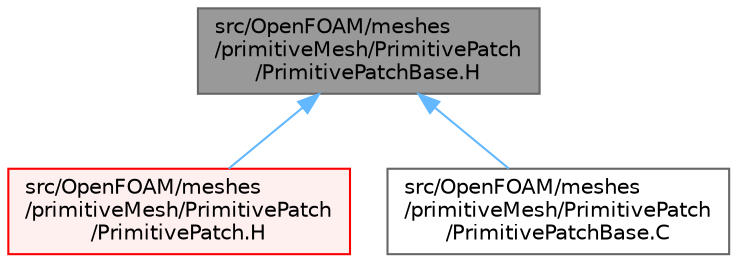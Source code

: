 digraph "src/OpenFOAM/meshes/primitiveMesh/PrimitivePatch/PrimitivePatchBase.H"
{
 // LATEX_PDF_SIZE
  bgcolor="transparent";
  edge [fontname=Helvetica,fontsize=10,labelfontname=Helvetica,labelfontsize=10];
  node [fontname=Helvetica,fontsize=10,shape=box,height=0.2,width=0.4];
  Node1 [id="Node000001",label="src/OpenFOAM/meshes\l/primitiveMesh/PrimitivePatch\l/PrimitivePatchBase.H",height=0.2,width=0.4,color="gray40", fillcolor="grey60", style="filled", fontcolor="black",tooltip=" "];
  Node1 -> Node2 [id="edge1_Node000001_Node000002",dir="back",color="steelblue1",style="solid",tooltip=" "];
  Node2 [id="Node000002",label="src/OpenFOAM/meshes\l/primitiveMesh/PrimitivePatch\l/PrimitivePatch.H",height=0.2,width=0.4,color="red", fillcolor="#FFF0F0", style="filled",URL="$PrimitivePatch_8H.html",tooltip=" "];
  Node1 -> Node4735 [id="edge2_Node000001_Node004735",dir="back",color="steelblue1",style="solid",tooltip=" "];
  Node4735 [id="Node004735",label="src/OpenFOAM/meshes\l/primitiveMesh/PrimitivePatch\l/PrimitivePatchBase.C",height=0.2,width=0.4,color="grey40", fillcolor="white", style="filled",URL="$PrimitivePatchBase_8C.html",tooltip=" "];
}
